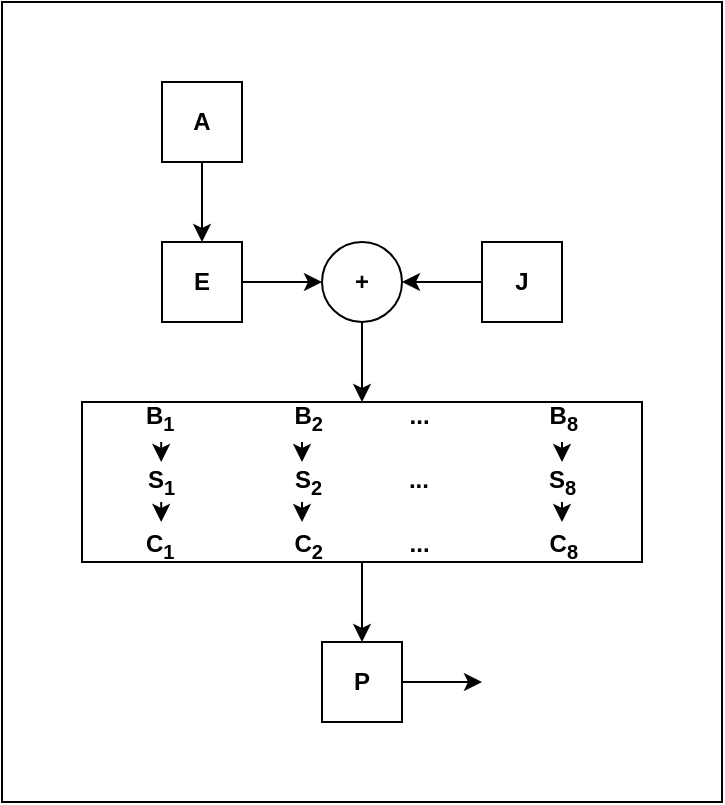<mxfile version="20.7.4" type="device"><diagram id="lL7QfPJrWI9ACg0ElBav" name="Page-1"><mxGraphModel dx="1485" dy="356" grid="1" gridSize="10" guides="1" tooltips="1" connect="1" arrows="1" fold="1" page="1" pageScale="1" pageWidth="827" pageHeight="1169" math="0" shadow="0"><root><mxCell id="0"/><mxCell id="1" parent="0"/><mxCell id="bOfKAcJ9j33-APqwIb9I-27" value="" style="rounded=0;whiteSpace=wrap;html=1;" vertex="1" parent="1"><mxGeometry x="-40" y="80" width="360" height="400" as="geometry"/></mxCell><mxCell id="bOfKAcJ9j33-APqwIb9I-8" style="edgeStyle=orthogonalEdgeStyle;rounded=0;orthogonalLoop=1;jettySize=auto;html=1;entryX=0.5;entryY=0;entryDx=0;entryDy=0;fontStyle=1" edge="1" parent="1" source="bOfKAcJ9j33-APqwIb9I-1" target="bOfKAcJ9j33-APqwIb9I-2"><mxGeometry relative="1" as="geometry"/></mxCell><mxCell id="bOfKAcJ9j33-APqwIb9I-1" value="A" style="rounded=0;whiteSpace=wrap;html=1;fontStyle=1" vertex="1" parent="1"><mxGeometry x="40" y="120" width="40" height="40" as="geometry"/></mxCell><mxCell id="bOfKAcJ9j33-APqwIb9I-9" style="edgeStyle=orthogonalEdgeStyle;rounded=0;orthogonalLoop=1;jettySize=auto;html=1;entryX=0;entryY=0.5;entryDx=0;entryDy=0;fontStyle=1" edge="1" parent="1" source="bOfKAcJ9j33-APqwIb9I-2" target="bOfKAcJ9j33-APqwIb9I-7"><mxGeometry relative="1" as="geometry"/></mxCell><mxCell id="bOfKAcJ9j33-APqwIb9I-2" value="E" style="rounded=0;whiteSpace=wrap;html=1;fontStyle=1" vertex="1" parent="1"><mxGeometry x="40" y="200" width="40" height="40" as="geometry"/></mxCell><mxCell id="bOfKAcJ9j33-APqwIb9I-10" style="edgeStyle=orthogonalEdgeStyle;rounded=0;orthogonalLoop=1;jettySize=auto;html=1;entryX=1;entryY=0.5;entryDx=0;entryDy=0;fontStyle=1" edge="1" parent="1" source="bOfKAcJ9j33-APqwIb9I-3" target="bOfKAcJ9j33-APqwIb9I-7"><mxGeometry relative="1" as="geometry"/></mxCell><mxCell id="bOfKAcJ9j33-APqwIb9I-3" value="J" style="rounded=0;whiteSpace=wrap;html=1;fontStyle=1" vertex="1" parent="1"><mxGeometry x="200" y="200" width="40" height="40" as="geometry"/></mxCell><mxCell id="bOfKAcJ9j33-APqwIb9I-12" style="edgeStyle=orthogonalEdgeStyle;rounded=0;orthogonalLoop=1;jettySize=auto;html=1;entryX=0.5;entryY=0;entryDx=0;entryDy=0;fontStyle=1" edge="1" parent="1" source="bOfKAcJ9j33-APqwIb9I-5" target="bOfKAcJ9j33-APqwIb9I-6"><mxGeometry relative="1" as="geometry"/></mxCell><mxCell id="bOfKAcJ9j33-APqwIb9I-5" value="&lt;div&gt;B&lt;sub&gt;1&lt;/sub&gt;&amp;nbsp;&amp;nbsp;&amp;nbsp;&amp;nbsp;&amp;nbsp; &amp;nbsp; &amp;nbsp; &amp;nbsp; &amp;nbsp; &amp;nbsp; &amp;nbsp; B&lt;sub&gt;2&lt;/sub&gt; &amp;nbsp; &amp;nbsp; &amp;nbsp;&amp;nbsp;&amp;nbsp;&amp;nbsp;&amp;nbsp;&amp;nbsp;&amp;nbsp; ... &amp;nbsp; &amp;nbsp; &amp;nbsp; &amp;nbsp; &amp;nbsp; &amp;nbsp; &amp;nbsp; &amp;nbsp;&amp;nbsp; B&lt;sub&gt;8&lt;/sub&gt;&lt;br&gt;&lt;/div&gt;&lt;div&gt;&lt;br&gt;&lt;/div&gt;&lt;div&gt;S&lt;sub&gt;1&lt;/sub&gt;&amp;nbsp;&amp;nbsp;&amp;nbsp;&amp;nbsp;&amp;nbsp; &amp;nbsp; &amp;nbsp; &amp;nbsp; &amp;nbsp; &amp;nbsp; &amp;nbsp; S&lt;sub&gt;2&lt;/sub&gt; &amp;nbsp; &amp;nbsp; &amp;nbsp;&amp;nbsp;&amp;nbsp;&amp;nbsp;&amp;nbsp;&amp;nbsp;&amp;nbsp; ... &amp;nbsp; &amp;nbsp; &amp;nbsp; &amp;nbsp; &amp;nbsp; &amp;nbsp; &amp;nbsp; &amp;nbsp;&amp;nbsp; S&lt;sub&gt;8&lt;/sub&gt;&lt;/div&gt;&lt;div&gt;&lt;br&gt;&lt;/div&gt;&lt;div&gt;C&lt;sub&gt;1&lt;/sub&gt;&amp;nbsp;&amp;nbsp;&amp;nbsp;&amp;nbsp;&amp;nbsp; &amp;nbsp; &amp;nbsp; &amp;nbsp; &amp;nbsp; &amp;nbsp; &amp;nbsp; C&lt;sub&gt;2&lt;/sub&gt; &amp;nbsp; &amp;nbsp; &amp;nbsp;&amp;nbsp;&amp;nbsp;&amp;nbsp;&amp;nbsp;&amp;nbsp;&amp;nbsp; ... &amp;nbsp; &amp;nbsp; &amp;nbsp; &amp;nbsp; &amp;nbsp; &amp;nbsp; &amp;nbsp; &amp;nbsp;&amp;nbsp; C&lt;sub&gt;8&lt;/sub&gt;&lt;/div&gt;" style="rounded=0;whiteSpace=wrap;html=1;fontStyle=1" vertex="1" parent="1"><mxGeometry y="280" width="280" height="80" as="geometry"/></mxCell><mxCell id="bOfKAcJ9j33-APqwIb9I-13" style="edgeStyle=orthogonalEdgeStyle;rounded=0;orthogonalLoop=1;jettySize=auto;html=1;fontStyle=1" edge="1" parent="1" source="bOfKAcJ9j33-APqwIb9I-6"><mxGeometry relative="1" as="geometry"><mxPoint x="200" y="420" as="targetPoint"/></mxGeometry></mxCell><mxCell id="bOfKAcJ9j33-APqwIb9I-6" value="P" style="rounded=0;whiteSpace=wrap;html=1;fontStyle=1" vertex="1" parent="1"><mxGeometry x="120" y="400" width="40" height="40" as="geometry"/></mxCell><mxCell id="bOfKAcJ9j33-APqwIb9I-11" style="edgeStyle=orthogonalEdgeStyle;rounded=0;orthogonalLoop=1;jettySize=auto;html=1;entryX=0.5;entryY=0;entryDx=0;entryDy=0;fontStyle=1" edge="1" parent="1" source="bOfKAcJ9j33-APqwIb9I-7" target="bOfKAcJ9j33-APqwIb9I-5"><mxGeometry relative="1" as="geometry"/></mxCell><mxCell id="bOfKAcJ9j33-APqwIb9I-7" value="+" style="ellipse;whiteSpace=wrap;html=1;aspect=fixed;fontStyle=1" vertex="1" parent="1"><mxGeometry x="120" y="200" width="40" height="40" as="geometry"/></mxCell><mxCell id="bOfKAcJ9j33-APqwIb9I-15" value="" style="endArrow=classic;html=1;rounded=0;" edge="1" parent="1"><mxGeometry x="1" y="-76" width="50" height="50" relative="1" as="geometry"><mxPoint x="39.6" y="330" as="sourcePoint"/><mxPoint x="39.6" y="340" as="targetPoint"/><mxPoint x="6" y="30" as="offset"/></mxGeometry></mxCell><mxCell id="bOfKAcJ9j33-APqwIb9I-16" value="" style="endArrow=classic;html=1;rounded=0;" edge="1" parent="1"><mxGeometry x="1" y="-76" width="50" height="50" relative="1" as="geometry"><mxPoint x="39.6" y="300" as="sourcePoint"/><mxPoint x="39.6" y="310" as="targetPoint"/><mxPoint x="6" y="30" as="offset"/></mxGeometry></mxCell><mxCell id="bOfKAcJ9j33-APqwIb9I-17" value="" style="endArrow=classic;html=1;rounded=0;" edge="1" parent="1"><mxGeometry x="1" y="-76" width="50" height="50" relative="1" as="geometry"><mxPoint x="110" y="300" as="sourcePoint"/><mxPoint x="110" y="310" as="targetPoint"/><mxPoint x="6" y="30" as="offset"/><Array as="points"><mxPoint x="110" y="300"/></Array></mxGeometry></mxCell><mxCell id="bOfKAcJ9j33-APqwIb9I-18" value="" style="endArrow=classic;html=1;rounded=0;" edge="1" parent="1"><mxGeometry x="1" y="-76" width="50" height="50" relative="1" as="geometry"><mxPoint x="110" y="330" as="sourcePoint"/><mxPoint x="110" y="340" as="targetPoint"/><mxPoint x="6" y="30" as="offset"/></mxGeometry></mxCell><mxCell id="bOfKAcJ9j33-APqwIb9I-22" value="" style="endArrow=classic;html=1;rounded=0;" edge="1" parent="1"><mxGeometry x="1" y="-76" width="50" height="50" relative="1" as="geometry"><mxPoint x="240" y="300" as="sourcePoint"/><mxPoint x="240" y="310" as="targetPoint"/><mxPoint x="6" y="30" as="offset"/></mxGeometry></mxCell><mxCell id="bOfKAcJ9j33-APqwIb9I-24" value="" style="endArrow=classic;html=1;rounded=0;" edge="1" parent="1"><mxGeometry x="1" y="-76" width="50" height="50" relative="1" as="geometry"><mxPoint x="240" y="330" as="sourcePoint"/><mxPoint x="240" y="340" as="targetPoint"/><mxPoint x="6" y="30" as="offset"/></mxGeometry></mxCell></root></mxGraphModel></diagram></mxfile>
